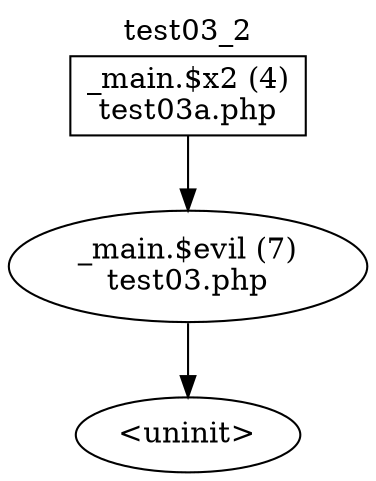 digraph cfg {
  label="test03_2";
  labelloc=t;
  n1 [shape=box, label="_main.$x2 (4)\ntest03a.php"];
  n2 [shape=ellipse, label="_main.$evil (7)\ntest03.php"];
  n3 [shape=ellipse, label="<uninit>"];
  n1 -> n2;
  n2 -> n3;
}
